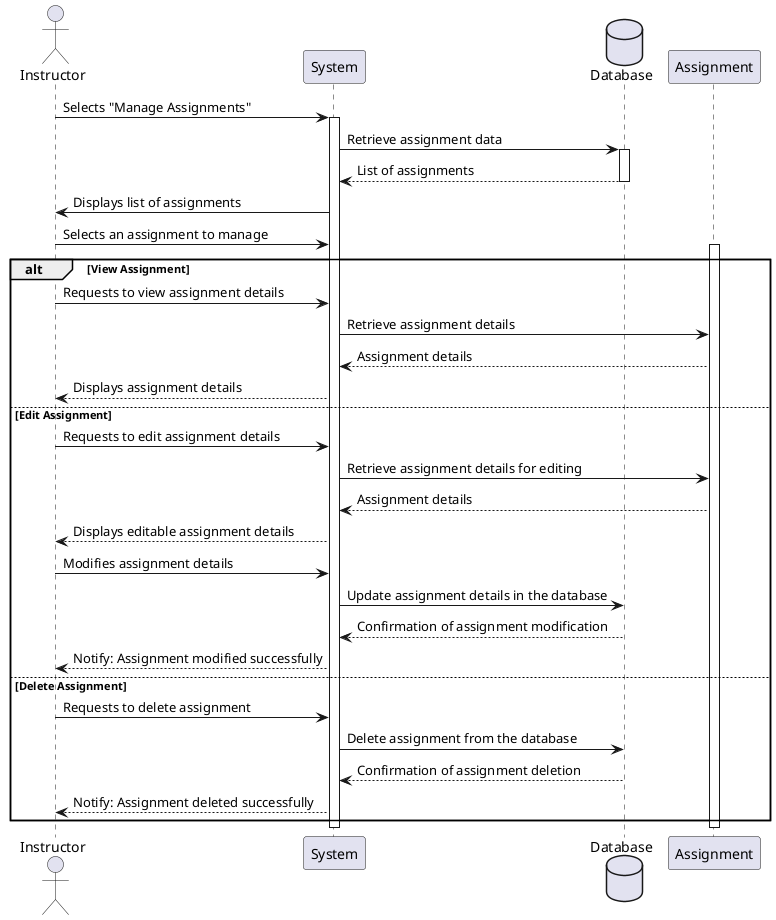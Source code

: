 @startuml
actor Instructor as Instructor
participant "System" as System
database Database as DB
participant "Assignment" as Assignment

Instructor -> System: Selects "Manage Assignments"
activate System

System -> DB: Retrieve assignment data
activate DB
DB --> System: List of assignments
deactivate DB

System -> Instructor: Displays list of assignments
Instructor -> System: Selects an assignment to manage
activate Assignment

alt View Assignment
  Instructor -> System: Requests to view assignment details
  System -> Assignment: Retrieve assignment details
  Assignment --> System: Assignment details
  System --> Instructor: Displays assignment details
else Edit Assignment
  Instructor -> System: Requests to edit assignment details
  System -> Assignment: Retrieve assignment details for editing
  Assignment --> System: Assignment details
  System --> Instructor: Displays editable assignment details
  Instructor -> System: Modifies assignment details
  System -> DB: Update assignment details in the database
  DB --> System: Confirmation of assignment modification
  System --> Instructor: Notify: Assignment modified successfully
else Delete Assignment
  Instructor -> System: Requests to delete assignment
  System -> DB: Delete assignment from the database
  DB --> System: Confirmation of assignment deletion
  System --> Instructor: Notify: Assignment deleted successfully
end

deactivate Assignment
deactivate System
@enduml
